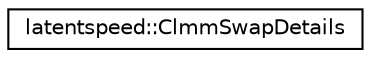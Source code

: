 digraph "Graphical Class Hierarchy"
{
 // LATEX_PDF_SIZE
  edge [fontname="Helvetica",fontsize="10",labelfontname="Helvetica",labelfontsize="10"];
  node [fontname="Helvetica",fontsize="10",shape=record];
  rankdir="LR";
  Node0 [label="latentspeed::ClmmSwapDetails",height=0.2,width=0.4,color="black", fillcolor="white", style="filled",URL="$structlatentspeed_1_1ClmmSwapDetails.html",tooltip="Concentrated Liquidity Market Maker swap specification."];
}
